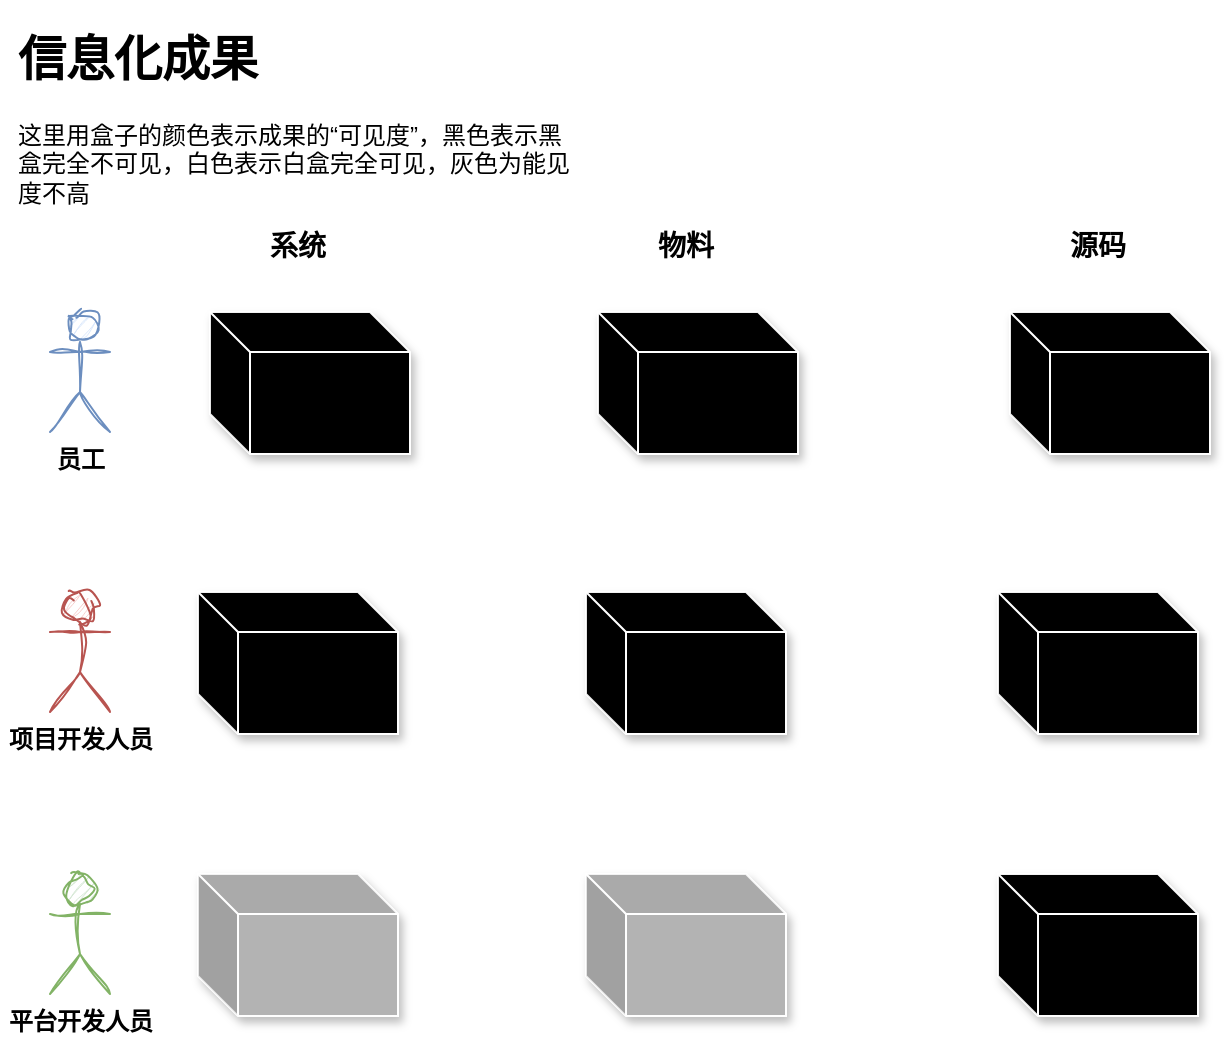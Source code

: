 <mxfile version="23.1.5" type="github">
  <diagram name="第 1 页" id="GiNgVYOG7Uos1pchXm_j">
    <mxGraphModel dx="1509" dy="798" grid="1" gridSize="10" guides="1" tooltips="1" connect="1" arrows="1" fold="1" page="1" pageScale="1" pageWidth="827" pageHeight="1169" math="0" shadow="0">
      <root>
        <mxCell id="0" />
        <mxCell id="1" parent="0" />
        <mxCell id="IuLcHBRxpZFN4A8LoV7O-1" value="&lt;b&gt;员工&lt;/b&gt;" style="shape=umlActor;verticalLabelPosition=bottom;verticalAlign=top;html=1;outlineConnect=0;shadow=0;sketch=1;curveFitting=1;jiggle=2;fillColor=#dae8fc;strokeColor=#6c8ebf;" vertex="1" parent="1">
          <mxGeometry x="100" y="240" width="30" height="60" as="geometry" />
        </mxCell>
        <mxCell id="IuLcHBRxpZFN4A8LoV7O-2" value="&lt;b&gt;项目开发人员&lt;/b&gt;" style="shape=umlActor;verticalLabelPosition=bottom;verticalAlign=top;html=1;outlineConnect=0;shadow=0;sketch=1;curveFitting=1;jiggle=2;fillColor=#f8cecc;strokeColor=#b85450;" vertex="1" parent="1">
          <mxGeometry x="100" y="380" width="30" height="60" as="geometry" />
        </mxCell>
        <mxCell id="IuLcHBRxpZFN4A8LoV7O-5" value="&lt;b&gt;平台开发人员&lt;/b&gt;" style="shape=umlActor;verticalLabelPosition=bottom;verticalAlign=top;html=1;outlineConnect=0;shadow=0;sketch=1;curveFitting=1;jiggle=2;fillColor=#d5e8d4;strokeColor=#82b366;" vertex="1" parent="1">
          <mxGeometry x="100" y="521" width="30" height="60" as="geometry" />
        </mxCell>
        <mxCell id="IuLcHBRxpZFN4A8LoV7O-7" value="" style="shape=cube;whiteSpace=wrap;html=1;boundedLbl=1;backgroundOutline=1;darkOpacity=0.05;darkOpacity2=0.1;fillColor=#000000;strokeColor=#FFFFFF;shadow=1;" vertex="1" parent="1">
          <mxGeometry x="180" y="240" width="100" height="71" as="geometry" />
        </mxCell>
        <mxCell id="IuLcHBRxpZFN4A8LoV7O-10" value="系统" style="text;html=1;align=center;verticalAlign=middle;whiteSpace=wrap;rounded=0;fontSize=14;fontStyle=1;shadow=1;" vertex="1" parent="1">
          <mxGeometry x="194" y="192" width="60" height="30" as="geometry" />
        </mxCell>
        <mxCell id="IuLcHBRxpZFN4A8LoV7O-12" value="物料" style="text;html=1;align=center;verticalAlign=middle;whiteSpace=wrap;rounded=0;fontSize=14;fontStyle=1;shadow=1;" vertex="1" parent="1">
          <mxGeometry x="388" y="192" width="60" height="30" as="geometry" />
        </mxCell>
        <mxCell id="IuLcHBRxpZFN4A8LoV7O-13" value="源码" style="text;html=1;align=center;verticalAlign=middle;whiteSpace=wrap;rounded=0;fontSize=14;fontStyle=1;shadow=1;" vertex="1" parent="1">
          <mxGeometry x="594" y="192" width="60" height="30" as="geometry" />
        </mxCell>
        <mxCell id="IuLcHBRxpZFN4A8LoV7O-23" value="" style="shape=cube;whiteSpace=wrap;html=1;boundedLbl=1;backgroundOutline=1;darkOpacity=0.05;darkOpacity2=0.1;fillColor=#000000;strokeColor=#FFFFFF;shadow=1;" vertex="1" parent="1">
          <mxGeometry x="374" y="240" width="100" height="71" as="geometry" />
        </mxCell>
        <mxCell id="IuLcHBRxpZFN4A8LoV7O-24" value="" style="shape=cube;whiteSpace=wrap;html=1;boundedLbl=1;backgroundOutline=1;darkOpacity=0.05;darkOpacity2=0.1;fillColor=#000000;strokeColor=#FFFFFF;shadow=1;" vertex="1" parent="1">
          <mxGeometry x="580" y="240" width="100" height="71" as="geometry" />
        </mxCell>
        <mxCell id="IuLcHBRxpZFN4A8LoV7O-25" value="" style="shape=cube;whiteSpace=wrap;html=1;boundedLbl=1;backgroundOutline=1;darkOpacity=0.05;darkOpacity2=0.1;fillColor=#000000;strokeColor=#FFFFFF;shadow=1;" vertex="1" parent="1">
          <mxGeometry x="174" y="380" width="100" height="71" as="geometry" />
        </mxCell>
        <mxCell id="IuLcHBRxpZFN4A8LoV7O-26" value="" style="shape=cube;whiteSpace=wrap;html=1;boundedLbl=1;backgroundOutline=1;darkOpacity=0.05;darkOpacity2=0.1;fillColor=#000000;strokeColor=#FFFFFF;shadow=1;" vertex="1" parent="1">
          <mxGeometry x="368" y="380" width="100" height="71" as="geometry" />
        </mxCell>
        <mxCell id="IuLcHBRxpZFN4A8LoV7O-27" value="" style="shape=cube;whiteSpace=wrap;html=1;boundedLbl=1;backgroundOutline=1;darkOpacity=0.05;darkOpacity2=0.1;fillColor=#000000;strokeColor=#FFFFFF;shadow=1;" vertex="1" parent="1">
          <mxGeometry x="574" y="380" width="100" height="71" as="geometry" />
        </mxCell>
        <mxCell id="IuLcHBRxpZFN4A8LoV7O-28" value="" style="shape=cube;whiteSpace=wrap;html=1;boundedLbl=1;backgroundOutline=1;darkOpacity=0.05;darkOpacity2=0.1;fillColor=#B3B3B3;fontColor=#333333;strokeColor=#FFFFFF;shadow=1;" vertex="1" parent="1">
          <mxGeometry x="174" y="521" width="100" height="71" as="geometry" />
        </mxCell>
        <mxCell id="IuLcHBRxpZFN4A8LoV7O-29" value="" style="shape=cube;whiteSpace=wrap;html=1;boundedLbl=1;backgroundOutline=1;darkOpacity=0.05;darkOpacity2=0.1;fillColor=#B3B3B3;fontColor=#333333;strokeColor=#FFFFFF;shadow=1;" vertex="1" parent="1">
          <mxGeometry x="368" y="521" width="100" height="71" as="geometry" />
        </mxCell>
        <mxCell id="IuLcHBRxpZFN4A8LoV7O-30" value="" style="shape=cube;whiteSpace=wrap;html=1;boundedLbl=1;backgroundOutline=1;darkOpacity=0.05;darkOpacity2=0.1;fillColor=#000000;fontColor=#333333;strokeColor=#FFFFFF;shadow=1;" vertex="1" parent="1">
          <mxGeometry x="574" y="521" width="100" height="71" as="geometry" />
        </mxCell>
        <mxCell id="IuLcHBRxpZFN4A8LoV7O-31" value="&lt;h1&gt;信息化成果&lt;/h1&gt;&lt;div&gt;这里用盒子的颜色表示成果的“可见度”，黑色表示黑盒完全不可见，白色表示白盒完全可见，灰色为能见度不高&lt;/div&gt;" style="text;html=1;spacing=5;spacingTop=-20;whiteSpace=wrap;overflow=hidden;rounded=0;shadow=1;glass=0;sketch=1;curveFitting=1;jiggle=2;" vertex="1" parent="1">
          <mxGeometry x="79" y="94" width="290" height="98" as="geometry" />
        </mxCell>
      </root>
    </mxGraphModel>
  </diagram>
</mxfile>
